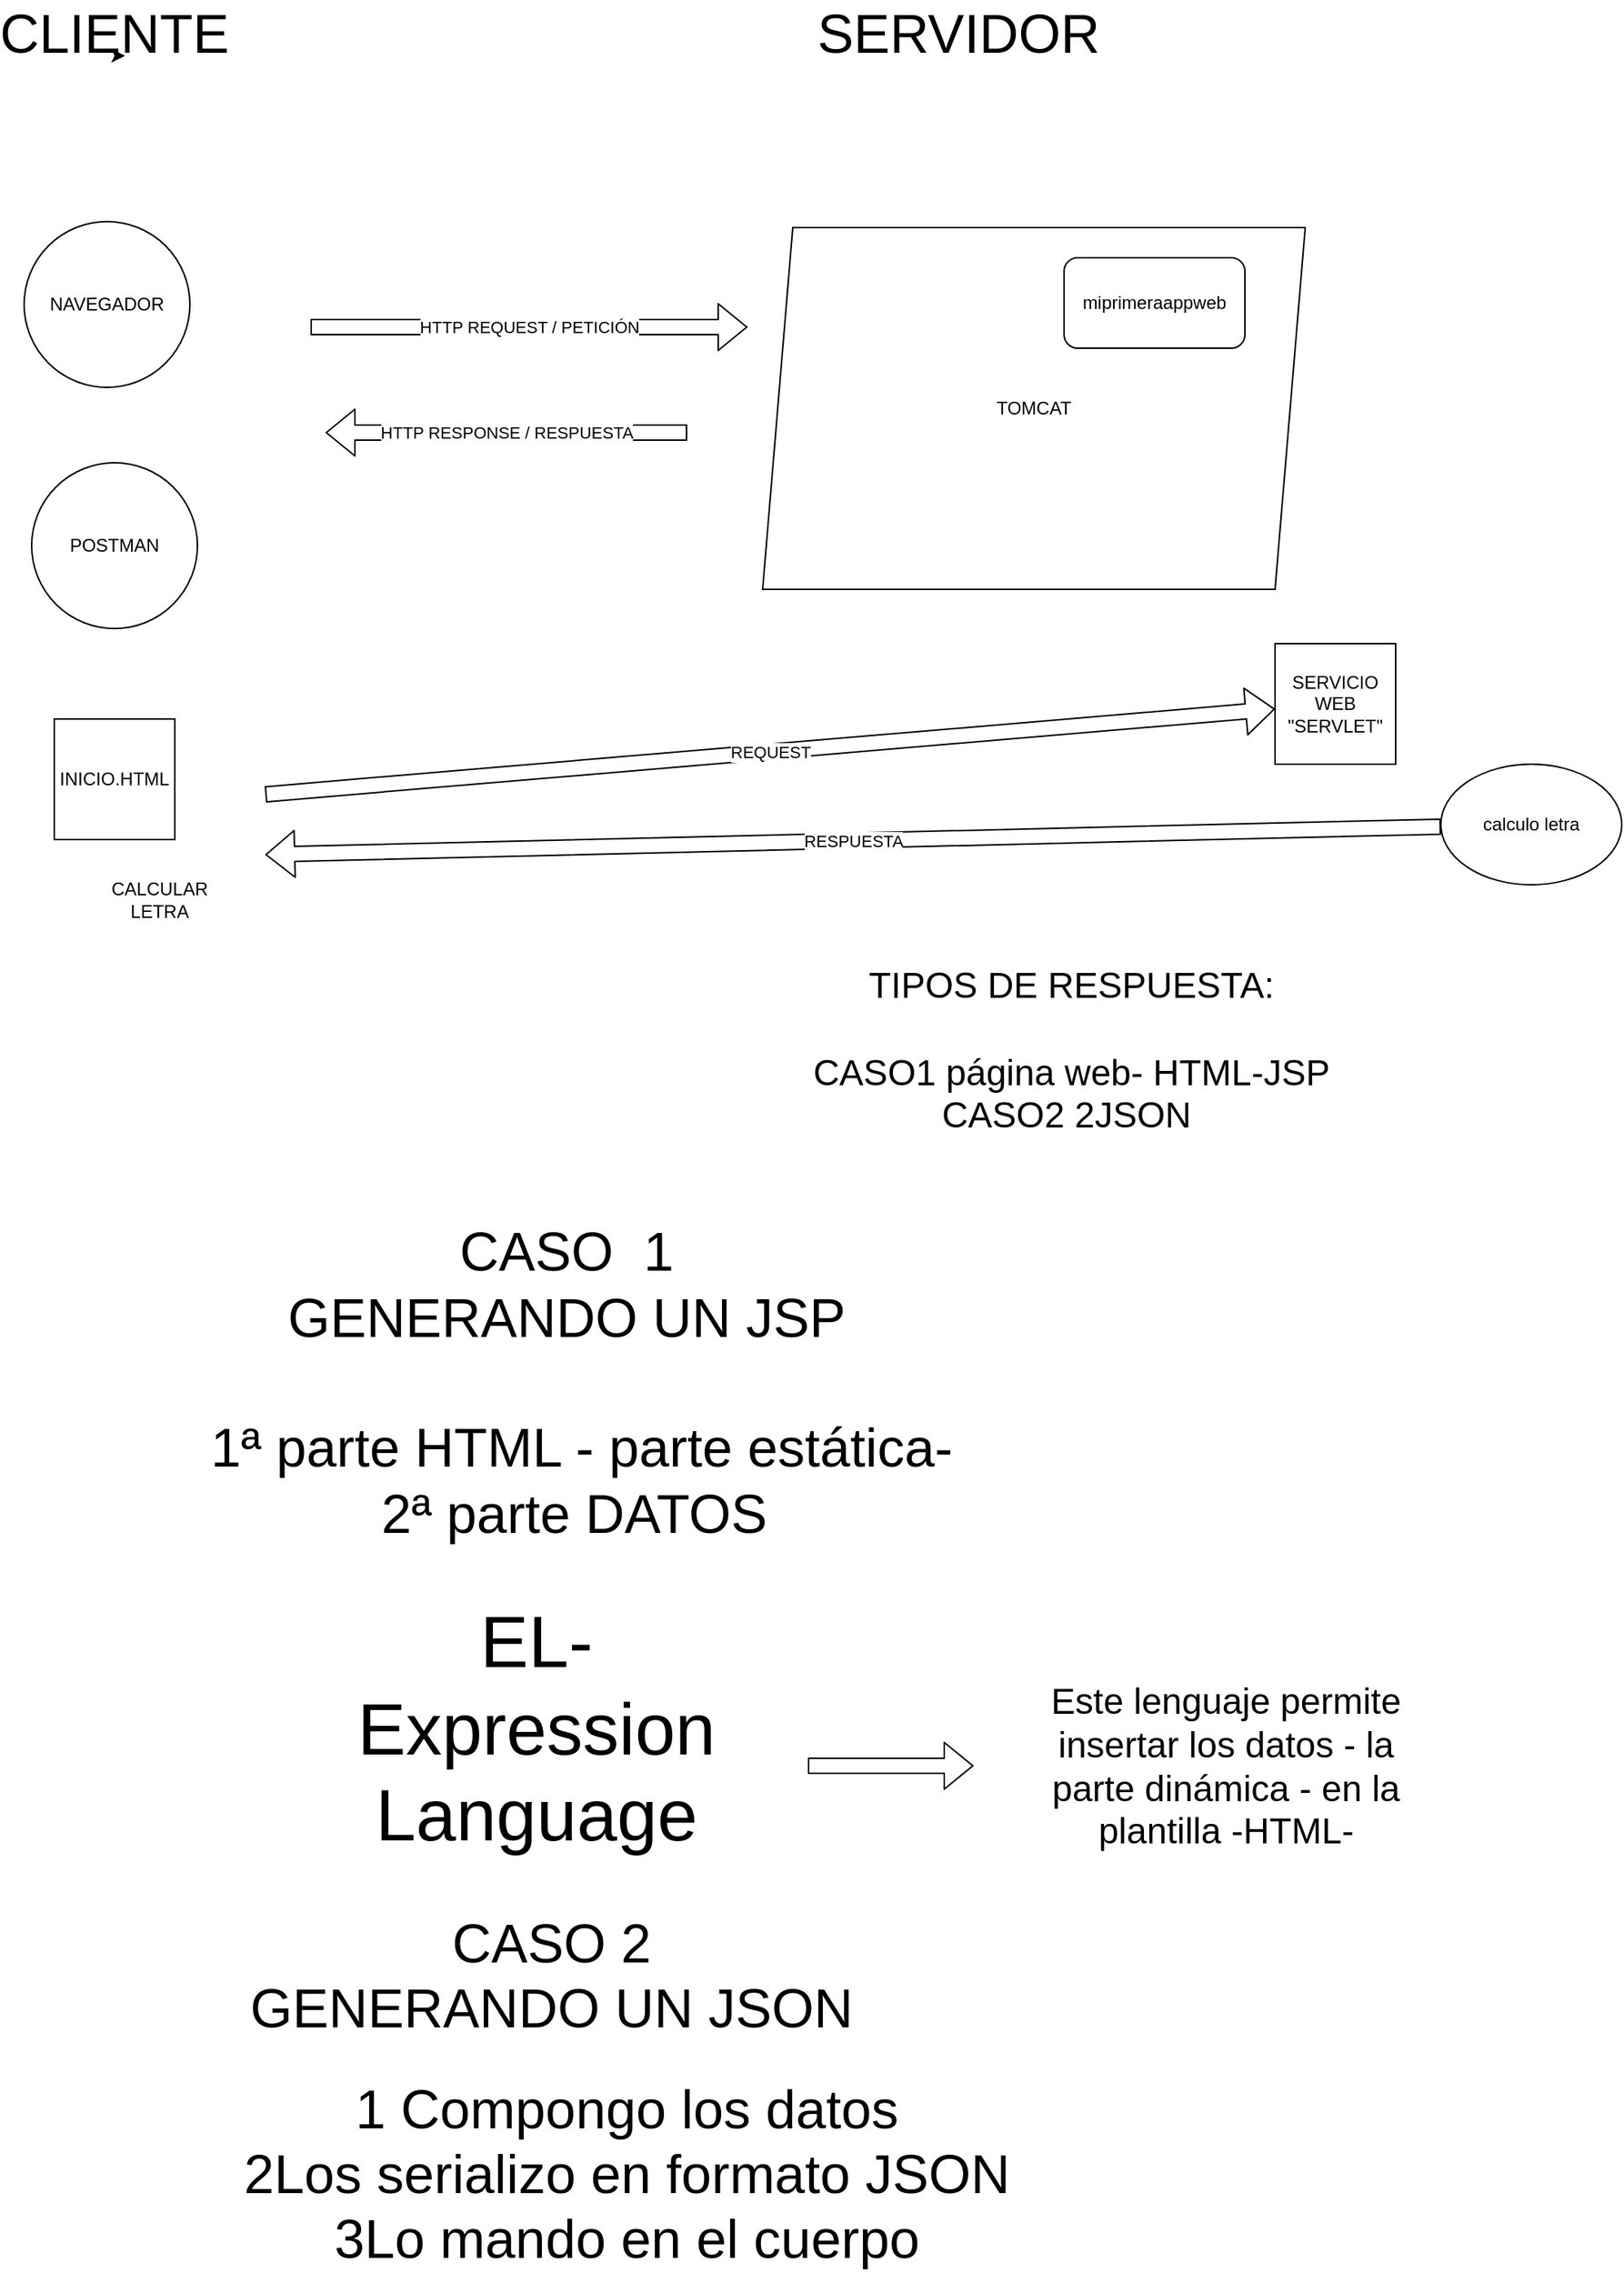 <mxfile version="14.6.13" type="device"><diagram id="6P8PhAfocTI1GcLKPbnU" name="Página-1"><mxGraphModel dx="1326" dy="806" grid="1" gridSize="10" guides="1" tooltips="1" connect="1" arrows="1" fold="1" page="1" pageScale="1" pageWidth="1169" pageHeight="827" math="0" shadow="0"><root><mxCell id="0"/><mxCell id="1" parent="0"/><mxCell id="B7eaFcCVL9gYEVNNhjA6-1" value="NAVEGADOR" style="ellipse;whiteSpace=wrap;html=1;aspect=fixed;" parent="1" vertex="1"><mxGeometry x="130" y="290" width="110" height="110" as="geometry"/></mxCell><mxCell id="B7eaFcCVL9gYEVNNhjA6-2" value="TOMCAT" style="shape=parallelogram;perimeter=parallelogramPerimeter;whiteSpace=wrap;html=1;fixedSize=1;" parent="1" vertex="1"><mxGeometry x="620" y="294" width="360" height="240" as="geometry"/></mxCell><mxCell id="B7eaFcCVL9gYEVNNhjA6-3" value="miprimeraappweb" style="rounded=1;whiteSpace=wrap;html=1;" parent="1" vertex="1"><mxGeometry x="820" y="314" width="120" height="60" as="geometry"/></mxCell><mxCell id="B7eaFcCVL9gYEVNNhjA6-4" value="POSTMAN" style="ellipse;whiteSpace=wrap;html=1;aspect=fixed;" parent="1" vertex="1"><mxGeometry x="135" y="450" width="110" height="110" as="geometry"/></mxCell><mxCell id="B7eaFcCVL9gYEVNNhjA6-5" value="&lt;font style=&quot;font-size: 36px&quot;&gt;CLIENTE&lt;/font&gt;" style="text;html=1;strokeColor=none;fillColor=none;align=center;verticalAlign=middle;whiteSpace=wrap;rounded=0;" parent="1" vertex="1"><mxGeometry x="160" y="150" width="60" height="30" as="geometry"/></mxCell><mxCell id="B7eaFcCVL9gYEVNNhjA6-6" value="&lt;font style=&quot;font-size: 36px&quot;&gt;SERVIDOR&lt;/font&gt;" style="text;html=1;strokeColor=none;fillColor=none;align=center;verticalAlign=middle;whiteSpace=wrap;rounded=0;" parent="1" vertex="1"><mxGeometry x="720" y="150" width="60" height="30" as="geometry"/></mxCell><mxCell id="B7eaFcCVL9gYEVNNhjA6-7" style="edgeStyle=orthogonalEdgeStyle;rounded=0;orthogonalLoop=1;jettySize=auto;html=1;exitX=0.5;exitY=1;exitDx=0;exitDy=0;entryX=0.617;entryY=0.967;entryDx=0;entryDy=0;entryPerimeter=0;" parent="1" source="B7eaFcCVL9gYEVNNhjA6-5" target="B7eaFcCVL9gYEVNNhjA6-5" edge="1"><mxGeometry relative="1" as="geometry"/></mxCell><mxCell id="B7eaFcCVL9gYEVNNhjA6-8" value="HTTP REQUEST / PETICIÓN" style="shape=flexArrow;endArrow=classic;html=1;" parent="1" edge="1"><mxGeometry width="50" height="50" relative="1" as="geometry"><mxPoint x="320" y="360" as="sourcePoint"/><mxPoint x="610" y="360" as="targetPoint"/></mxGeometry></mxCell><mxCell id="B7eaFcCVL9gYEVNNhjA6-9" value="HTTP RESPONSE / RESPUESTA" style="shape=flexArrow;endArrow=classic;html=1;" parent="1" edge="1"><mxGeometry width="50" height="50" relative="1" as="geometry"><mxPoint x="570" y="430" as="sourcePoint"/><mxPoint x="330" y="430" as="targetPoint"/></mxGeometry></mxCell><mxCell id="B7eaFcCVL9gYEVNNhjA6-11" value="INICIO.HTML" style="whiteSpace=wrap;html=1;aspect=fixed;" parent="1" vertex="1"><mxGeometry x="150" y="620" width="80" height="80" as="geometry"/></mxCell><mxCell id="B7eaFcCVL9gYEVNNhjA6-12" value="CALCULAR LETRA" style="text;html=1;strokeColor=none;fillColor=none;align=center;verticalAlign=middle;whiteSpace=wrap;rounded=0;" parent="1" vertex="1"><mxGeometry x="200" y="730" width="40" height="20" as="geometry"/></mxCell><mxCell id="B7eaFcCVL9gYEVNNhjA6-13" value="REQUEST" style="shape=flexArrow;endArrow=classic;html=1;" parent="1" target="B7eaFcCVL9gYEVNNhjA6-14" edge="1"><mxGeometry width="50" height="50" relative="1" as="geometry"><mxPoint x="290" y="670" as="sourcePoint"/><mxPoint x="730" y="580" as="targetPoint"/></mxGeometry></mxCell><mxCell id="B7eaFcCVL9gYEVNNhjA6-14" value="SERVICIO&lt;br&gt;WEB&lt;br&gt;&quot;SERVLET&quot;" style="whiteSpace=wrap;html=1;aspect=fixed;" parent="1" vertex="1"><mxGeometry x="960" y="570" width="80" height="80" as="geometry"/></mxCell><mxCell id="B7eaFcCVL9gYEVNNhjA6-15" value="calculo letra" style="ellipse;whiteSpace=wrap;html=1;" parent="1" vertex="1"><mxGeometry x="1070" y="650" width="120" height="80" as="geometry"/></mxCell><mxCell id="B7eaFcCVL9gYEVNNhjA6-16" value="RESPUESTA" style="shape=flexArrow;endArrow=classic;html=1;" parent="1" source="B7eaFcCVL9gYEVNNhjA6-15" edge="1"><mxGeometry width="50" height="50" relative="1" as="geometry"><mxPoint x="690" y="660" as="sourcePoint"/><mxPoint x="290" y="710" as="targetPoint"/></mxGeometry></mxCell><mxCell id="1_NOx4-jGeXZlVIJatJE-2" value="&lt;font style=&quot;font-size: 24px&quot;&gt;TIPOS DE RESPUESTA:&lt;br&gt;&lt;br&gt;CASO1 página web- HTML-JSP&lt;br&gt;CASO2 2JSON&amp;nbsp;&lt;/font&gt;" style="text;html=1;strokeColor=none;fillColor=none;align=center;verticalAlign=middle;whiteSpace=wrap;rounded=0;" parent="1" vertex="1"><mxGeometry x="640" y="810" width="370" height="60" as="geometry"/></mxCell><mxCell id="4TGCoqeUO4XuC2icPOnQ-1" value="&lt;font style=&quot;font-size: 36px&quot;&gt;CASO&amp;nbsp;&amp;nbsp;1 &lt;br&gt;GENERANDO UN JSP&lt;/font&gt;" style="text;html=1;strokeColor=none;fillColor=none;align=center;verticalAlign=middle;whiteSpace=wrap;rounded=0;" vertex="1" parent="1"><mxGeometry x="230" y="970" width="520" height="50" as="geometry"/></mxCell><mxCell id="4TGCoqeUO4XuC2icPOnQ-2" value="&lt;span style=&quot;font-size: 36px&quot;&gt;1ª parte HTML - parte estática-&lt;br&gt;&lt;/span&gt;&lt;span style=&quot;font-size: 36px&quot;&gt;2ª parte DATOS&amp;nbsp;&lt;/span&gt;&lt;span style=&quot;font-size: 36px&quot;&gt;&lt;br&gt;&lt;/span&gt;" style="text;html=1;strokeColor=none;fillColor=none;align=center;verticalAlign=middle;whiteSpace=wrap;rounded=0;" vertex="1" parent="1"><mxGeometry x="240" y="1100" width="520" height="50" as="geometry"/></mxCell><mxCell id="4TGCoqeUO4XuC2icPOnQ-3" value="&lt;font style=&quot;font-size: 48px&quot;&gt;EL- Expression Language&lt;/font&gt;" style="text;html=1;strokeColor=none;fillColor=none;align=center;verticalAlign=middle;whiteSpace=wrap;rounded=0;" vertex="1" parent="1"><mxGeometry x="450" y="1280" width="40" height="20" as="geometry"/></mxCell><mxCell id="4TGCoqeUO4XuC2icPOnQ-4" value="&lt;font style=&quot;font-size: 24px&quot;&gt;Este lenguaje permite&lt;br&gt;&lt;/font&gt;&lt;font style=&quot;font-size: 24px&quot;&gt;insertar los datos - la parte dinámica - en la plantilla -HTML-&lt;/font&gt;" style="text;html=1;strokeColor=none;fillColor=none;align=center;verticalAlign=middle;whiteSpace=wrap;rounded=0;" vertex="1" parent="1"><mxGeometry x="805" y="1270" width="245" height="90" as="geometry"/></mxCell><mxCell id="4TGCoqeUO4XuC2icPOnQ-6" value="" style="shape=flexArrow;endArrow=classic;html=1;" edge="1" parent="1"><mxGeometry width="50" height="50" relative="1" as="geometry"><mxPoint x="650" y="1314.5" as="sourcePoint"/><mxPoint x="760" y="1314.5" as="targetPoint"/></mxGeometry></mxCell><mxCell id="4TGCoqeUO4XuC2icPOnQ-7" value="&lt;font style=&quot;font-size: 36px&quot;&gt;CASO&amp;nbsp;2 &lt;br&gt;GENERANDO UN JSON&lt;br&gt;&lt;br&gt;&lt;/font&gt;" style="text;html=1;strokeColor=none;fillColor=none;align=center;verticalAlign=middle;whiteSpace=wrap;rounded=0;" vertex="1" parent="1"><mxGeometry x="220" y="1450" width="520" height="50" as="geometry"/></mxCell><mxCell id="4TGCoqeUO4XuC2icPOnQ-8" value="&lt;span style=&quot;font-size: 36px&quot;&gt;1 Compongo los datos&lt;br&gt;2Los serializo en formato JSON&lt;br&gt;3Lo mando en el cuerpo&lt;br&gt;&lt;/span&gt;" style="text;html=1;strokeColor=none;fillColor=none;align=center;verticalAlign=middle;whiteSpace=wrap;rounded=0;" vertex="1" parent="1"><mxGeometry x="270" y="1560" width="520" height="50" as="geometry"/></mxCell></root></mxGraphModel></diagram></mxfile>